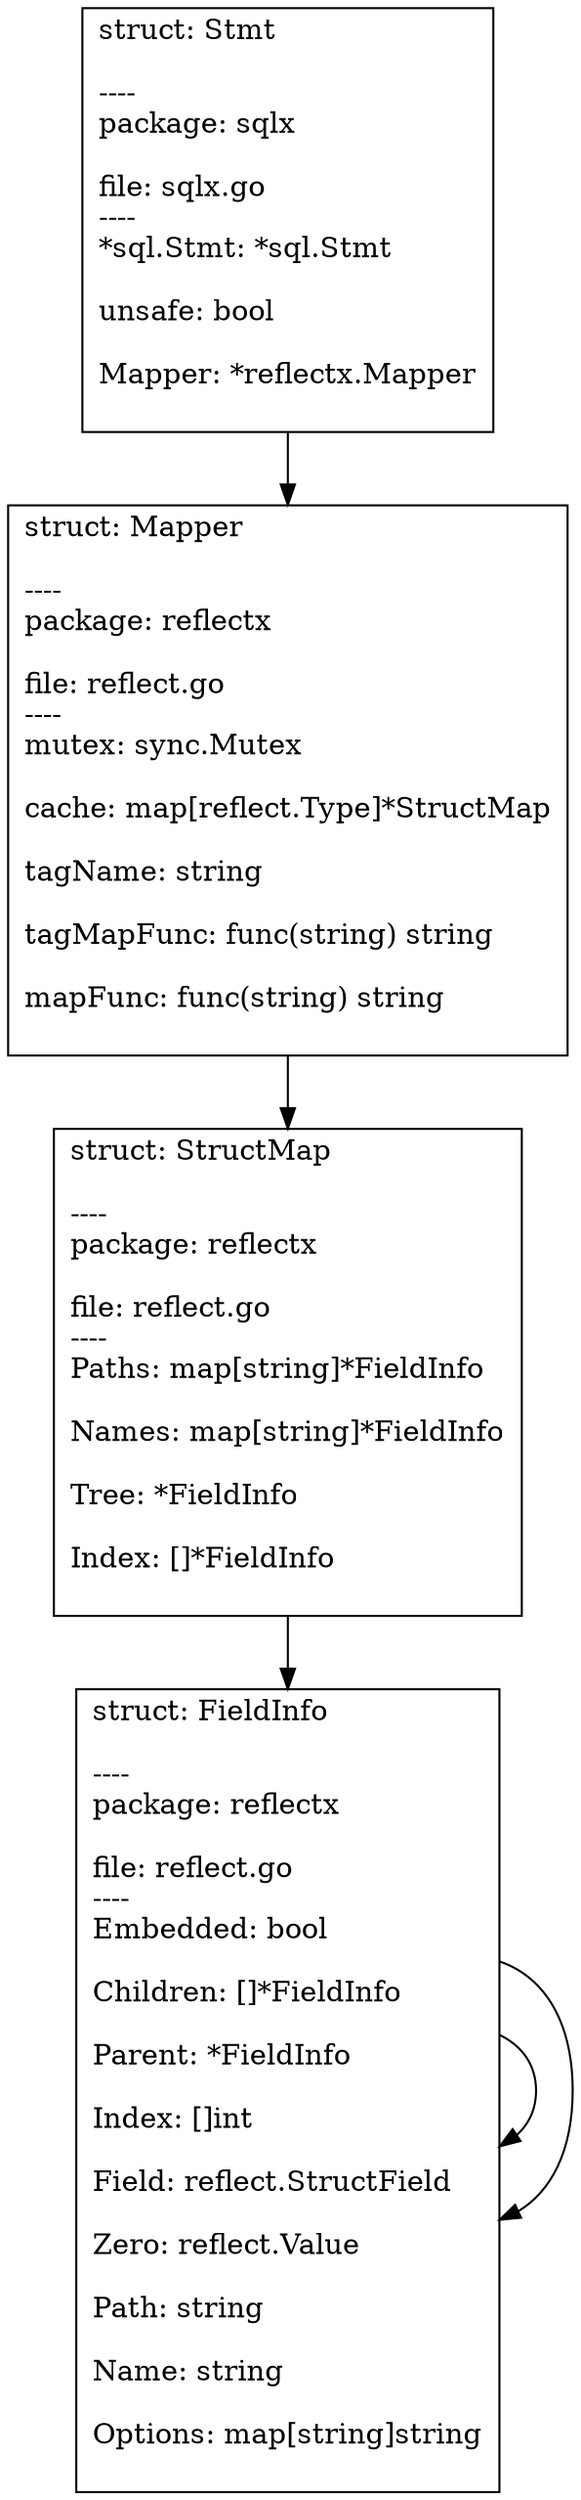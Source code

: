 digraph gph {"sqlx/Stmt" [label="struct: Stmt\l\n----\lpackage: sqlx\l\nfile: sqlx.go\l----\l*sql.Stmt: *sql.Stmt\l\nunsafe: bool\l\nMapper: *reflectx.Mapper\l\n", shape="box"];
"reflectx/Mapper" [label="struct: Mapper\l\n----\lpackage: reflectx\l\nfile: reflect.go\l----\lmutex: sync.Mutex\l\ncache: map[reflect.Type]*StructMap\l\ntagName: string\l\ntagMapFunc: func(string) string\l\nmapFunc: func(string) string\l\n", shape="box"];
"reflectx/StructMap" [label="struct: StructMap\l\n----\lpackage: reflectx\l\nfile: reflect.go\l----\lPaths: map[string]*FieldInfo\l\nNames: map[string]*FieldInfo\l\nTree: *FieldInfo\l\nIndex: []*FieldInfo\l\n", shape="box"];
"reflectx/FieldInfo" [label="struct: FieldInfo\l\n----\lpackage: reflectx\l\nfile: reflect.go\l----\lEmbedded: bool\l\nChildren: []*FieldInfo\l\nParent: *FieldInfo\l\nIndex: []int\l\nField: reflect.StructField\l\nZero: reflect.Value\l\nPath: string\l\nName: string\l\nOptions: map[string]string\l\n", shape="box"];
"sqlx/Stmt" -> "reflectx/Mapper"
"reflectx/Mapper" -> "reflectx/StructMap"
"reflectx/StructMap" -> "reflectx/FieldInfo"
"reflectx/FieldInfo" -> "reflectx/FieldInfo"
"reflectx/FieldInfo" -> "reflectx/FieldInfo"
}